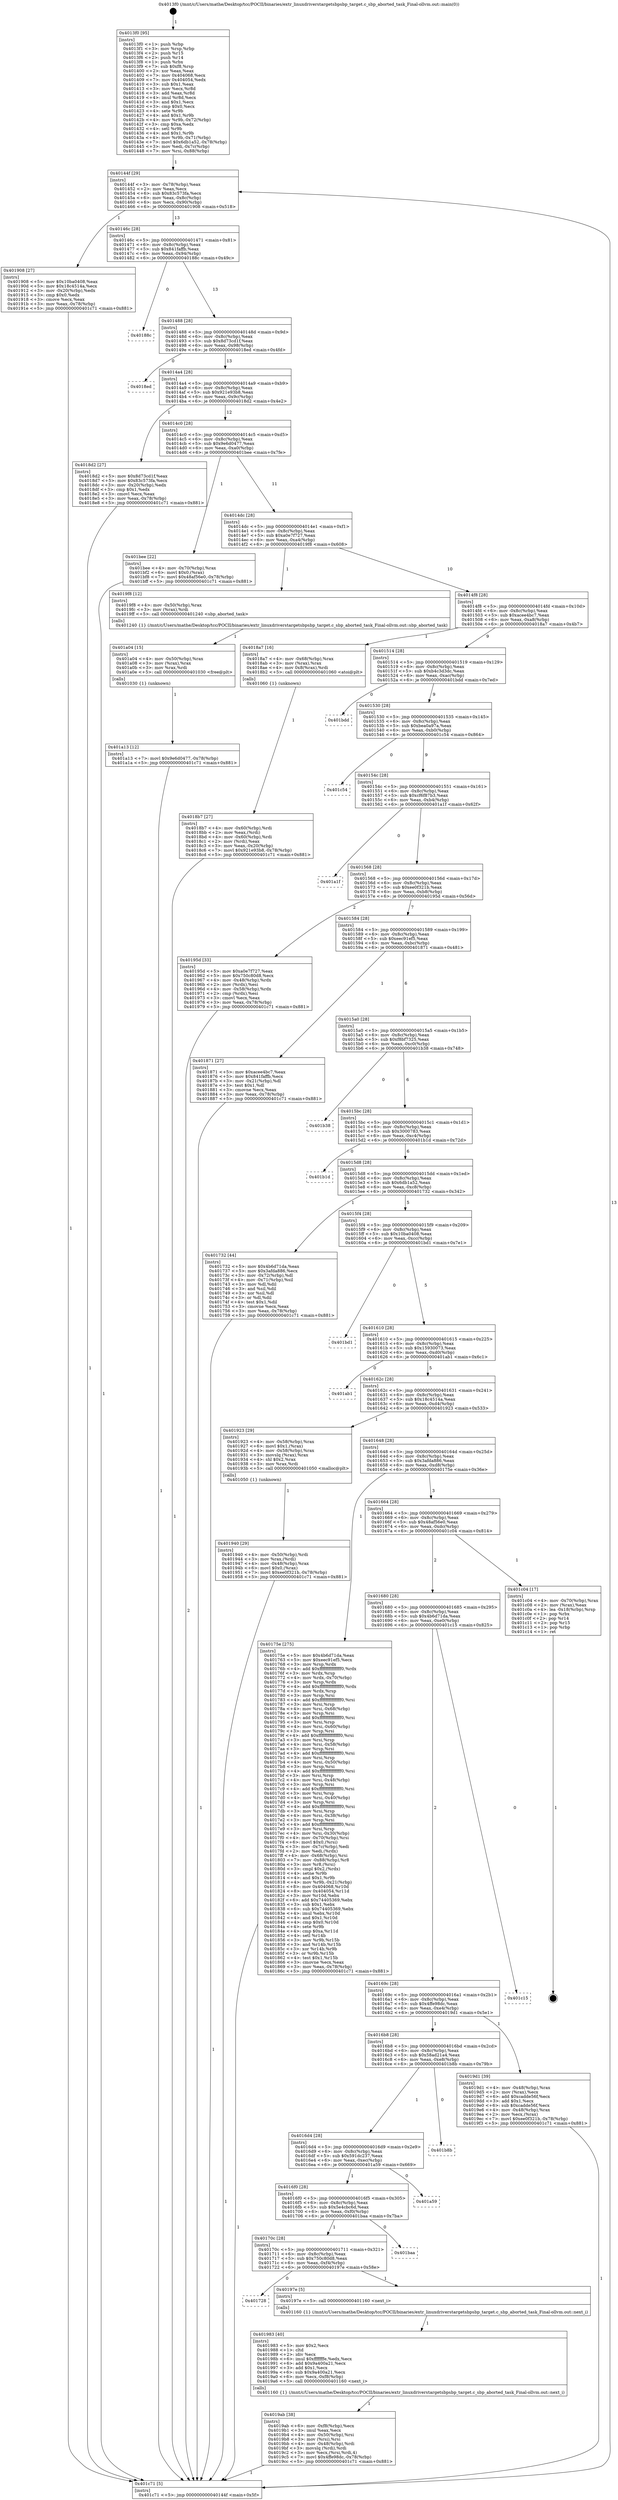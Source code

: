 digraph "0x4013f0" {
  label = "0x4013f0 (/mnt/c/Users/mathe/Desktop/tcc/POCII/binaries/extr_linuxdriverstargetsbpsbp_target.c_sbp_aborted_task_Final-ollvm.out::main(0))"
  labelloc = "t"
  node[shape=record]

  Entry [label="",width=0.3,height=0.3,shape=circle,fillcolor=black,style=filled]
  "0x40144f" [label="{
     0x40144f [29]\l
     | [instrs]\l
     &nbsp;&nbsp;0x40144f \<+3\>: mov -0x78(%rbp),%eax\l
     &nbsp;&nbsp;0x401452 \<+2\>: mov %eax,%ecx\l
     &nbsp;&nbsp;0x401454 \<+6\>: sub $0x83c573fa,%ecx\l
     &nbsp;&nbsp;0x40145a \<+6\>: mov %eax,-0x8c(%rbp)\l
     &nbsp;&nbsp;0x401460 \<+6\>: mov %ecx,-0x90(%rbp)\l
     &nbsp;&nbsp;0x401466 \<+6\>: je 0000000000401908 \<main+0x518\>\l
  }"]
  "0x401908" [label="{
     0x401908 [27]\l
     | [instrs]\l
     &nbsp;&nbsp;0x401908 \<+5\>: mov $0x10ba0408,%eax\l
     &nbsp;&nbsp;0x40190d \<+5\>: mov $0x18c4514a,%ecx\l
     &nbsp;&nbsp;0x401912 \<+3\>: mov -0x20(%rbp),%edx\l
     &nbsp;&nbsp;0x401915 \<+3\>: cmp $0x0,%edx\l
     &nbsp;&nbsp;0x401918 \<+3\>: cmove %ecx,%eax\l
     &nbsp;&nbsp;0x40191b \<+3\>: mov %eax,-0x78(%rbp)\l
     &nbsp;&nbsp;0x40191e \<+5\>: jmp 0000000000401c71 \<main+0x881\>\l
  }"]
  "0x40146c" [label="{
     0x40146c [28]\l
     | [instrs]\l
     &nbsp;&nbsp;0x40146c \<+5\>: jmp 0000000000401471 \<main+0x81\>\l
     &nbsp;&nbsp;0x401471 \<+6\>: mov -0x8c(%rbp),%eax\l
     &nbsp;&nbsp;0x401477 \<+5\>: sub $0x841faffb,%eax\l
     &nbsp;&nbsp;0x40147c \<+6\>: mov %eax,-0x94(%rbp)\l
     &nbsp;&nbsp;0x401482 \<+6\>: je 000000000040188c \<main+0x49c\>\l
  }"]
  Exit [label="",width=0.3,height=0.3,shape=circle,fillcolor=black,style=filled,peripheries=2]
  "0x40188c" [label="{
     0x40188c\l
  }", style=dashed]
  "0x401488" [label="{
     0x401488 [28]\l
     | [instrs]\l
     &nbsp;&nbsp;0x401488 \<+5\>: jmp 000000000040148d \<main+0x9d\>\l
     &nbsp;&nbsp;0x40148d \<+6\>: mov -0x8c(%rbp),%eax\l
     &nbsp;&nbsp;0x401493 \<+5\>: sub $0x8d73cd1f,%eax\l
     &nbsp;&nbsp;0x401498 \<+6\>: mov %eax,-0x98(%rbp)\l
     &nbsp;&nbsp;0x40149e \<+6\>: je 00000000004018ed \<main+0x4fd\>\l
  }"]
  "0x401a13" [label="{
     0x401a13 [12]\l
     | [instrs]\l
     &nbsp;&nbsp;0x401a13 \<+7\>: movl $0x9e6d0477,-0x78(%rbp)\l
     &nbsp;&nbsp;0x401a1a \<+5\>: jmp 0000000000401c71 \<main+0x881\>\l
  }"]
  "0x4018ed" [label="{
     0x4018ed\l
  }", style=dashed]
  "0x4014a4" [label="{
     0x4014a4 [28]\l
     | [instrs]\l
     &nbsp;&nbsp;0x4014a4 \<+5\>: jmp 00000000004014a9 \<main+0xb9\>\l
     &nbsp;&nbsp;0x4014a9 \<+6\>: mov -0x8c(%rbp),%eax\l
     &nbsp;&nbsp;0x4014af \<+5\>: sub $0x921e93b8,%eax\l
     &nbsp;&nbsp;0x4014b4 \<+6\>: mov %eax,-0x9c(%rbp)\l
     &nbsp;&nbsp;0x4014ba \<+6\>: je 00000000004018d2 \<main+0x4e2\>\l
  }"]
  "0x401a04" [label="{
     0x401a04 [15]\l
     | [instrs]\l
     &nbsp;&nbsp;0x401a04 \<+4\>: mov -0x50(%rbp),%rax\l
     &nbsp;&nbsp;0x401a08 \<+3\>: mov (%rax),%rax\l
     &nbsp;&nbsp;0x401a0b \<+3\>: mov %rax,%rdi\l
     &nbsp;&nbsp;0x401a0e \<+5\>: call 0000000000401030 \<free@plt\>\l
     | [calls]\l
     &nbsp;&nbsp;0x401030 \{1\} (unknown)\l
  }"]
  "0x4018d2" [label="{
     0x4018d2 [27]\l
     | [instrs]\l
     &nbsp;&nbsp;0x4018d2 \<+5\>: mov $0x8d73cd1f,%eax\l
     &nbsp;&nbsp;0x4018d7 \<+5\>: mov $0x83c573fa,%ecx\l
     &nbsp;&nbsp;0x4018dc \<+3\>: mov -0x20(%rbp),%edx\l
     &nbsp;&nbsp;0x4018df \<+3\>: cmp $0x1,%edx\l
     &nbsp;&nbsp;0x4018e2 \<+3\>: cmovl %ecx,%eax\l
     &nbsp;&nbsp;0x4018e5 \<+3\>: mov %eax,-0x78(%rbp)\l
     &nbsp;&nbsp;0x4018e8 \<+5\>: jmp 0000000000401c71 \<main+0x881\>\l
  }"]
  "0x4014c0" [label="{
     0x4014c0 [28]\l
     | [instrs]\l
     &nbsp;&nbsp;0x4014c0 \<+5\>: jmp 00000000004014c5 \<main+0xd5\>\l
     &nbsp;&nbsp;0x4014c5 \<+6\>: mov -0x8c(%rbp),%eax\l
     &nbsp;&nbsp;0x4014cb \<+5\>: sub $0x9e6d0477,%eax\l
     &nbsp;&nbsp;0x4014d0 \<+6\>: mov %eax,-0xa0(%rbp)\l
     &nbsp;&nbsp;0x4014d6 \<+6\>: je 0000000000401bee \<main+0x7fe\>\l
  }"]
  "0x4019ab" [label="{
     0x4019ab [38]\l
     | [instrs]\l
     &nbsp;&nbsp;0x4019ab \<+6\>: mov -0xf8(%rbp),%ecx\l
     &nbsp;&nbsp;0x4019b1 \<+3\>: imul %eax,%ecx\l
     &nbsp;&nbsp;0x4019b4 \<+4\>: mov -0x50(%rbp),%rsi\l
     &nbsp;&nbsp;0x4019b8 \<+3\>: mov (%rsi),%rsi\l
     &nbsp;&nbsp;0x4019bb \<+4\>: mov -0x48(%rbp),%rdi\l
     &nbsp;&nbsp;0x4019bf \<+3\>: movslq (%rdi),%rdi\l
     &nbsp;&nbsp;0x4019c2 \<+3\>: mov %ecx,(%rsi,%rdi,4)\l
     &nbsp;&nbsp;0x4019c5 \<+7\>: movl $0x4ffe98dc,-0x78(%rbp)\l
     &nbsp;&nbsp;0x4019cc \<+5\>: jmp 0000000000401c71 \<main+0x881\>\l
  }"]
  "0x401bee" [label="{
     0x401bee [22]\l
     | [instrs]\l
     &nbsp;&nbsp;0x401bee \<+4\>: mov -0x70(%rbp),%rax\l
     &nbsp;&nbsp;0x401bf2 \<+6\>: movl $0x0,(%rax)\l
     &nbsp;&nbsp;0x401bf8 \<+7\>: movl $0x48af56e0,-0x78(%rbp)\l
     &nbsp;&nbsp;0x401bff \<+5\>: jmp 0000000000401c71 \<main+0x881\>\l
  }"]
  "0x4014dc" [label="{
     0x4014dc [28]\l
     | [instrs]\l
     &nbsp;&nbsp;0x4014dc \<+5\>: jmp 00000000004014e1 \<main+0xf1\>\l
     &nbsp;&nbsp;0x4014e1 \<+6\>: mov -0x8c(%rbp),%eax\l
     &nbsp;&nbsp;0x4014e7 \<+5\>: sub $0xa0e7f727,%eax\l
     &nbsp;&nbsp;0x4014ec \<+6\>: mov %eax,-0xa4(%rbp)\l
     &nbsp;&nbsp;0x4014f2 \<+6\>: je 00000000004019f8 \<main+0x608\>\l
  }"]
  "0x401983" [label="{
     0x401983 [40]\l
     | [instrs]\l
     &nbsp;&nbsp;0x401983 \<+5\>: mov $0x2,%ecx\l
     &nbsp;&nbsp;0x401988 \<+1\>: cltd\l
     &nbsp;&nbsp;0x401989 \<+2\>: idiv %ecx\l
     &nbsp;&nbsp;0x40198b \<+6\>: imul $0xfffffffe,%edx,%ecx\l
     &nbsp;&nbsp;0x401991 \<+6\>: add $0x9a400a21,%ecx\l
     &nbsp;&nbsp;0x401997 \<+3\>: add $0x1,%ecx\l
     &nbsp;&nbsp;0x40199a \<+6\>: sub $0x9a400a21,%ecx\l
     &nbsp;&nbsp;0x4019a0 \<+6\>: mov %ecx,-0xf8(%rbp)\l
     &nbsp;&nbsp;0x4019a6 \<+5\>: call 0000000000401160 \<next_i\>\l
     | [calls]\l
     &nbsp;&nbsp;0x401160 \{1\} (/mnt/c/Users/mathe/Desktop/tcc/POCII/binaries/extr_linuxdriverstargetsbpsbp_target.c_sbp_aborted_task_Final-ollvm.out::next_i)\l
  }"]
  "0x4019f8" [label="{
     0x4019f8 [12]\l
     | [instrs]\l
     &nbsp;&nbsp;0x4019f8 \<+4\>: mov -0x50(%rbp),%rax\l
     &nbsp;&nbsp;0x4019fc \<+3\>: mov (%rax),%rdi\l
     &nbsp;&nbsp;0x4019ff \<+5\>: call 0000000000401240 \<sbp_aborted_task\>\l
     | [calls]\l
     &nbsp;&nbsp;0x401240 \{1\} (/mnt/c/Users/mathe/Desktop/tcc/POCII/binaries/extr_linuxdriverstargetsbpsbp_target.c_sbp_aborted_task_Final-ollvm.out::sbp_aborted_task)\l
  }"]
  "0x4014f8" [label="{
     0x4014f8 [28]\l
     | [instrs]\l
     &nbsp;&nbsp;0x4014f8 \<+5\>: jmp 00000000004014fd \<main+0x10d\>\l
     &nbsp;&nbsp;0x4014fd \<+6\>: mov -0x8c(%rbp),%eax\l
     &nbsp;&nbsp;0x401503 \<+5\>: sub $0xacee4bc7,%eax\l
     &nbsp;&nbsp;0x401508 \<+6\>: mov %eax,-0xa8(%rbp)\l
     &nbsp;&nbsp;0x40150e \<+6\>: je 00000000004018a7 \<main+0x4b7\>\l
  }"]
  "0x401728" [label="{
     0x401728\l
  }", style=dashed]
  "0x4018a7" [label="{
     0x4018a7 [16]\l
     | [instrs]\l
     &nbsp;&nbsp;0x4018a7 \<+4\>: mov -0x68(%rbp),%rax\l
     &nbsp;&nbsp;0x4018ab \<+3\>: mov (%rax),%rax\l
     &nbsp;&nbsp;0x4018ae \<+4\>: mov 0x8(%rax),%rdi\l
     &nbsp;&nbsp;0x4018b2 \<+5\>: call 0000000000401060 \<atoi@plt\>\l
     | [calls]\l
     &nbsp;&nbsp;0x401060 \{1\} (unknown)\l
  }"]
  "0x401514" [label="{
     0x401514 [28]\l
     | [instrs]\l
     &nbsp;&nbsp;0x401514 \<+5\>: jmp 0000000000401519 \<main+0x129\>\l
     &nbsp;&nbsp;0x401519 \<+6\>: mov -0x8c(%rbp),%eax\l
     &nbsp;&nbsp;0x40151f \<+5\>: sub $0xb4c3d3dc,%eax\l
     &nbsp;&nbsp;0x401524 \<+6\>: mov %eax,-0xac(%rbp)\l
     &nbsp;&nbsp;0x40152a \<+6\>: je 0000000000401bdd \<main+0x7ed\>\l
  }"]
  "0x40197e" [label="{
     0x40197e [5]\l
     | [instrs]\l
     &nbsp;&nbsp;0x40197e \<+5\>: call 0000000000401160 \<next_i\>\l
     | [calls]\l
     &nbsp;&nbsp;0x401160 \{1\} (/mnt/c/Users/mathe/Desktop/tcc/POCII/binaries/extr_linuxdriverstargetsbpsbp_target.c_sbp_aborted_task_Final-ollvm.out::next_i)\l
  }"]
  "0x401bdd" [label="{
     0x401bdd\l
  }", style=dashed]
  "0x401530" [label="{
     0x401530 [28]\l
     | [instrs]\l
     &nbsp;&nbsp;0x401530 \<+5\>: jmp 0000000000401535 \<main+0x145\>\l
     &nbsp;&nbsp;0x401535 \<+6\>: mov -0x8c(%rbp),%eax\l
     &nbsp;&nbsp;0x40153b \<+5\>: sub $0xbea0a97a,%eax\l
     &nbsp;&nbsp;0x401540 \<+6\>: mov %eax,-0xb0(%rbp)\l
     &nbsp;&nbsp;0x401546 \<+6\>: je 0000000000401c54 \<main+0x864\>\l
  }"]
  "0x40170c" [label="{
     0x40170c [28]\l
     | [instrs]\l
     &nbsp;&nbsp;0x40170c \<+5\>: jmp 0000000000401711 \<main+0x321\>\l
     &nbsp;&nbsp;0x401711 \<+6\>: mov -0x8c(%rbp),%eax\l
     &nbsp;&nbsp;0x401717 \<+5\>: sub $0x750c80d8,%eax\l
     &nbsp;&nbsp;0x40171c \<+6\>: mov %eax,-0xf4(%rbp)\l
     &nbsp;&nbsp;0x401722 \<+6\>: je 000000000040197e \<main+0x58e\>\l
  }"]
  "0x401c54" [label="{
     0x401c54\l
  }", style=dashed]
  "0x40154c" [label="{
     0x40154c [28]\l
     | [instrs]\l
     &nbsp;&nbsp;0x40154c \<+5\>: jmp 0000000000401551 \<main+0x161\>\l
     &nbsp;&nbsp;0x401551 \<+6\>: mov -0x8c(%rbp),%eax\l
     &nbsp;&nbsp;0x401557 \<+5\>: sub $0xcf6f87b3,%eax\l
     &nbsp;&nbsp;0x40155c \<+6\>: mov %eax,-0xb4(%rbp)\l
     &nbsp;&nbsp;0x401562 \<+6\>: je 0000000000401a1f \<main+0x62f\>\l
  }"]
  "0x401baa" [label="{
     0x401baa\l
  }", style=dashed]
  "0x401a1f" [label="{
     0x401a1f\l
  }", style=dashed]
  "0x401568" [label="{
     0x401568 [28]\l
     | [instrs]\l
     &nbsp;&nbsp;0x401568 \<+5\>: jmp 000000000040156d \<main+0x17d\>\l
     &nbsp;&nbsp;0x40156d \<+6\>: mov -0x8c(%rbp),%eax\l
     &nbsp;&nbsp;0x401573 \<+5\>: sub $0xee0f321b,%eax\l
     &nbsp;&nbsp;0x401578 \<+6\>: mov %eax,-0xb8(%rbp)\l
     &nbsp;&nbsp;0x40157e \<+6\>: je 000000000040195d \<main+0x56d\>\l
  }"]
  "0x4016f0" [label="{
     0x4016f0 [28]\l
     | [instrs]\l
     &nbsp;&nbsp;0x4016f0 \<+5\>: jmp 00000000004016f5 \<main+0x305\>\l
     &nbsp;&nbsp;0x4016f5 \<+6\>: mov -0x8c(%rbp),%eax\l
     &nbsp;&nbsp;0x4016fb \<+5\>: sub $0x5e4cbc6d,%eax\l
     &nbsp;&nbsp;0x401700 \<+6\>: mov %eax,-0xf0(%rbp)\l
     &nbsp;&nbsp;0x401706 \<+6\>: je 0000000000401baa \<main+0x7ba\>\l
  }"]
  "0x40195d" [label="{
     0x40195d [33]\l
     | [instrs]\l
     &nbsp;&nbsp;0x40195d \<+5\>: mov $0xa0e7f727,%eax\l
     &nbsp;&nbsp;0x401962 \<+5\>: mov $0x750c80d8,%ecx\l
     &nbsp;&nbsp;0x401967 \<+4\>: mov -0x48(%rbp),%rdx\l
     &nbsp;&nbsp;0x40196b \<+2\>: mov (%rdx),%esi\l
     &nbsp;&nbsp;0x40196d \<+4\>: mov -0x58(%rbp),%rdx\l
     &nbsp;&nbsp;0x401971 \<+2\>: cmp (%rdx),%esi\l
     &nbsp;&nbsp;0x401973 \<+3\>: cmovl %ecx,%eax\l
     &nbsp;&nbsp;0x401976 \<+3\>: mov %eax,-0x78(%rbp)\l
     &nbsp;&nbsp;0x401979 \<+5\>: jmp 0000000000401c71 \<main+0x881\>\l
  }"]
  "0x401584" [label="{
     0x401584 [28]\l
     | [instrs]\l
     &nbsp;&nbsp;0x401584 \<+5\>: jmp 0000000000401589 \<main+0x199\>\l
     &nbsp;&nbsp;0x401589 \<+6\>: mov -0x8c(%rbp),%eax\l
     &nbsp;&nbsp;0x40158f \<+5\>: sub $0xeec91ef5,%eax\l
     &nbsp;&nbsp;0x401594 \<+6\>: mov %eax,-0xbc(%rbp)\l
     &nbsp;&nbsp;0x40159a \<+6\>: je 0000000000401871 \<main+0x481\>\l
  }"]
  "0x401a59" [label="{
     0x401a59\l
  }", style=dashed]
  "0x401871" [label="{
     0x401871 [27]\l
     | [instrs]\l
     &nbsp;&nbsp;0x401871 \<+5\>: mov $0xacee4bc7,%eax\l
     &nbsp;&nbsp;0x401876 \<+5\>: mov $0x841faffb,%ecx\l
     &nbsp;&nbsp;0x40187b \<+3\>: mov -0x21(%rbp),%dl\l
     &nbsp;&nbsp;0x40187e \<+3\>: test $0x1,%dl\l
     &nbsp;&nbsp;0x401881 \<+3\>: cmovne %ecx,%eax\l
     &nbsp;&nbsp;0x401884 \<+3\>: mov %eax,-0x78(%rbp)\l
     &nbsp;&nbsp;0x401887 \<+5\>: jmp 0000000000401c71 \<main+0x881\>\l
  }"]
  "0x4015a0" [label="{
     0x4015a0 [28]\l
     | [instrs]\l
     &nbsp;&nbsp;0x4015a0 \<+5\>: jmp 00000000004015a5 \<main+0x1b5\>\l
     &nbsp;&nbsp;0x4015a5 \<+6\>: mov -0x8c(%rbp),%eax\l
     &nbsp;&nbsp;0x4015ab \<+5\>: sub $0xf8bf7325,%eax\l
     &nbsp;&nbsp;0x4015b0 \<+6\>: mov %eax,-0xc0(%rbp)\l
     &nbsp;&nbsp;0x4015b6 \<+6\>: je 0000000000401b38 \<main+0x748\>\l
  }"]
  "0x4016d4" [label="{
     0x4016d4 [28]\l
     | [instrs]\l
     &nbsp;&nbsp;0x4016d4 \<+5\>: jmp 00000000004016d9 \<main+0x2e9\>\l
     &nbsp;&nbsp;0x4016d9 \<+6\>: mov -0x8c(%rbp),%eax\l
     &nbsp;&nbsp;0x4016df \<+5\>: sub $0x591dc237,%eax\l
     &nbsp;&nbsp;0x4016e4 \<+6\>: mov %eax,-0xec(%rbp)\l
     &nbsp;&nbsp;0x4016ea \<+6\>: je 0000000000401a59 \<main+0x669\>\l
  }"]
  "0x401b38" [label="{
     0x401b38\l
  }", style=dashed]
  "0x4015bc" [label="{
     0x4015bc [28]\l
     | [instrs]\l
     &nbsp;&nbsp;0x4015bc \<+5\>: jmp 00000000004015c1 \<main+0x1d1\>\l
     &nbsp;&nbsp;0x4015c1 \<+6\>: mov -0x8c(%rbp),%eax\l
     &nbsp;&nbsp;0x4015c7 \<+5\>: sub $0x3000783,%eax\l
     &nbsp;&nbsp;0x4015cc \<+6\>: mov %eax,-0xc4(%rbp)\l
     &nbsp;&nbsp;0x4015d2 \<+6\>: je 0000000000401b1d \<main+0x72d\>\l
  }"]
  "0x401b8b" [label="{
     0x401b8b\l
  }", style=dashed]
  "0x401b1d" [label="{
     0x401b1d\l
  }", style=dashed]
  "0x4015d8" [label="{
     0x4015d8 [28]\l
     | [instrs]\l
     &nbsp;&nbsp;0x4015d8 \<+5\>: jmp 00000000004015dd \<main+0x1ed\>\l
     &nbsp;&nbsp;0x4015dd \<+6\>: mov -0x8c(%rbp),%eax\l
     &nbsp;&nbsp;0x4015e3 \<+5\>: sub $0x6db1a52,%eax\l
     &nbsp;&nbsp;0x4015e8 \<+6\>: mov %eax,-0xc8(%rbp)\l
     &nbsp;&nbsp;0x4015ee \<+6\>: je 0000000000401732 \<main+0x342\>\l
  }"]
  "0x4016b8" [label="{
     0x4016b8 [28]\l
     | [instrs]\l
     &nbsp;&nbsp;0x4016b8 \<+5\>: jmp 00000000004016bd \<main+0x2cd\>\l
     &nbsp;&nbsp;0x4016bd \<+6\>: mov -0x8c(%rbp),%eax\l
     &nbsp;&nbsp;0x4016c3 \<+5\>: sub $0x58ad21a4,%eax\l
     &nbsp;&nbsp;0x4016c8 \<+6\>: mov %eax,-0xe8(%rbp)\l
     &nbsp;&nbsp;0x4016ce \<+6\>: je 0000000000401b8b \<main+0x79b\>\l
  }"]
  "0x401732" [label="{
     0x401732 [44]\l
     | [instrs]\l
     &nbsp;&nbsp;0x401732 \<+5\>: mov $0x4b6d71da,%eax\l
     &nbsp;&nbsp;0x401737 \<+5\>: mov $0x3afda886,%ecx\l
     &nbsp;&nbsp;0x40173c \<+3\>: mov -0x72(%rbp),%dl\l
     &nbsp;&nbsp;0x40173f \<+4\>: mov -0x71(%rbp),%sil\l
     &nbsp;&nbsp;0x401743 \<+3\>: mov %dl,%dil\l
     &nbsp;&nbsp;0x401746 \<+3\>: and %sil,%dil\l
     &nbsp;&nbsp;0x401749 \<+3\>: xor %sil,%dl\l
     &nbsp;&nbsp;0x40174c \<+3\>: or %dl,%dil\l
     &nbsp;&nbsp;0x40174f \<+4\>: test $0x1,%dil\l
     &nbsp;&nbsp;0x401753 \<+3\>: cmovne %ecx,%eax\l
     &nbsp;&nbsp;0x401756 \<+3\>: mov %eax,-0x78(%rbp)\l
     &nbsp;&nbsp;0x401759 \<+5\>: jmp 0000000000401c71 \<main+0x881\>\l
  }"]
  "0x4015f4" [label="{
     0x4015f4 [28]\l
     | [instrs]\l
     &nbsp;&nbsp;0x4015f4 \<+5\>: jmp 00000000004015f9 \<main+0x209\>\l
     &nbsp;&nbsp;0x4015f9 \<+6\>: mov -0x8c(%rbp),%eax\l
     &nbsp;&nbsp;0x4015ff \<+5\>: sub $0x10ba0408,%eax\l
     &nbsp;&nbsp;0x401604 \<+6\>: mov %eax,-0xcc(%rbp)\l
     &nbsp;&nbsp;0x40160a \<+6\>: je 0000000000401bd1 \<main+0x7e1\>\l
  }"]
  "0x401c71" [label="{
     0x401c71 [5]\l
     | [instrs]\l
     &nbsp;&nbsp;0x401c71 \<+5\>: jmp 000000000040144f \<main+0x5f\>\l
  }"]
  "0x4013f0" [label="{
     0x4013f0 [95]\l
     | [instrs]\l
     &nbsp;&nbsp;0x4013f0 \<+1\>: push %rbp\l
     &nbsp;&nbsp;0x4013f1 \<+3\>: mov %rsp,%rbp\l
     &nbsp;&nbsp;0x4013f4 \<+2\>: push %r15\l
     &nbsp;&nbsp;0x4013f6 \<+2\>: push %r14\l
     &nbsp;&nbsp;0x4013f8 \<+1\>: push %rbx\l
     &nbsp;&nbsp;0x4013f9 \<+7\>: sub $0xf8,%rsp\l
     &nbsp;&nbsp;0x401400 \<+2\>: xor %eax,%eax\l
     &nbsp;&nbsp;0x401402 \<+7\>: mov 0x404068,%ecx\l
     &nbsp;&nbsp;0x401409 \<+7\>: mov 0x404054,%edx\l
     &nbsp;&nbsp;0x401410 \<+3\>: sub $0x1,%eax\l
     &nbsp;&nbsp;0x401413 \<+3\>: mov %ecx,%r8d\l
     &nbsp;&nbsp;0x401416 \<+3\>: add %eax,%r8d\l
     &nbsp;&nbsp;0x401419 \<+4\>: imul %r8d,%ecx\l
     &nbsp;&nbsp;0x40141d \<+3\>: and $0x1,%ecx\l
     &nbsp;&nbsp;0x401420 \<+3\>: cmp $0x0,%ecx\l
     &nbsp;&nbsp;0x401423 \<+4\>: sete %r9b\l
     &nbsp;&nbsp;0x401427 \<+4\>: and $0x1,%r9b\l
     &nbsp;&nbsp;0x40142b \<+4\>: mov %r9b,-0x72(%rbp)\l
     &nbsp;&nbsp;0x40142f \<+3\>: cmp $0xa,%edx\l
     &nbsp;&nbsp;0x401432 \<+4\>: setl %r9b\l
     &nbsp;&nbsp;0x401436 \<+4\>: and $0x1,%r9b\l
     &nbsp;&nbsp;0x40143a \<+4\>: mov %r9b,-0x71(%rbp)\l
     &nbsp;&nbsp;0x40143e \<+7\>: movl $0x6db1a52,-0x78(%rbp)\l
     &nbsp;&nbsp;0x401445 \<+3\>: mov %edi,-0x7c(%rbp)\l
     &nbsp;&nbsp;0x401448 \<+7\>: mov %rsi,-0x88(%rbp)\l
  }"]
  "0x4019d1" [label="{
     0x4019d1 [39]\l
     | [instrs]\l
     &nbsp;&nbsp;0x4019d1 \<+4\>: mov -0x48(%rbp),%rax\l
     &nbsp;&nbsp;0x4019d5 \<+2\>: mov (%rax),%ecx\l
     &nbsp;&nbsp;0x4019d7 \<+6\>: add $0xcadde56f,%ecx\l
     &nbsp;&nbsp;0x4019dd \<+3\>: add $0x1,%ecx\l
     &nbsp;&nbsp;0x4019e0 \<+6\>: sub $0xcadde56f,%ecx\l
     &nbsp;&nbsp;0x4019e6 \<+4\>: mov -0x48(%rbp),%rax\l
     &nbsp;&nbsp;0x4019ea \<+2\>: mov %ecx,(%rax)\l
     &nbsp;&nbsp;0x4019ec \<+7\>: movl $0xee0f321b,-0x78(%rbp)\l
     &nbsp;&nbsp;0x4019f3 \<+5\>: jmp 0000000000401c71 \<main+0x881\>\l
  }"]
  "0x401bd1" [label="{
     0x401bd1\l
  }", style=dashed]
  "0x401610" [label="{
     0x401610 [28]\l
     | [instrs]\l
     &nbsp;&nbsp;0x401610 \<+5\>: jmp 0000000000401615 \<main+0x225\>\l
     &nbsp;&nbsp;0x401615 \<+6\>: mov -0x8c(%rbp),%eax\l
     &nbsp;&nbsp;0x40161b \<+5\>: sub $0x15930073,%eax\l
     &nbsp;&nbsp;0x401620 \<+6\>: mov %eax,-0xd0(%rbp)\l
     &nbsp;&nbsp;0x401626 \<+6\>: je 0000000000401ab1 \<main+0x6c1\>\l
  }"]
  "0x40169c" [label="{
     0x40169c [28]\l
     | [instrs]\l
     &nbsp;&nbsp;0x40169c \<+5\>: jmp 00000000004016a1 \<main+0x2b1\>\l
     &nbsp;&nbsp;0x4016a1 \<+6\>: mov -0x8c(%rbp),%eax\l
     &nbsp;&nbsp;0x4016a7 \<+5\>: sub $0x4ffe98dc,%eax\l
     &nbsp;&nbsp;0x4016ac \<+6\>: mov %eax,-0xe4(%rbp)\l
     &nbsp;&nbsp;0x4016b2 \<+6\>: je 00000000004019d1 \<main+0x5e1\>\l
  }"]
  "0x401ab1" [label="{
     0x401ab1\l
  }", style=dashed]
  "0x40162c" [label="{
     0x40162c [28]\l
     | [instrs]\l
     &nbsp;&nbsp;0x40162c \<+5\>: jmp 0000000000401631 \<main+0x241\>\l
     &nbsp;&nbsp;0x401631 \<+6\>: mov -0x8c(%rbp),%eax\l
     &nbsp;&nbsp;0x401637 \<+5\>: sub $0x18c4514a,%eax\l
     &nbsp;&nbsp;0x40163c \<+6\>: mov %eax,-0xd4(%rbp)\l
     &nbsp;&nbsp;0x401642 \<+6\>: je 0000000000401923 \<main+0x533\>\l
  }"]
  "0x401c15" [label="{
     0x401c15\l
  }", style=dashed]
  "0x401923" [label="{
     0x401923 [29]\l
     | [instrs]\l
     &nbsp;&nbsp;0x401923 \<+4\>: mov -0x58(%rbp),%rax\l
     &nbsp;&nbsp;0x401927 \<+6\>: movl $0x1,(%rax)\l
     &nbsp;&nbsp;0x40192d \<+4\>: mov -0x58(%rbp),%rax\l
     &nbsp;&nbsp;0x401931 \<+3\>: movslq (%rax),%rax\l
     &nbsp;&nbsp;0x401934 \<+4\>: shl $0x2,%rax\l
     &nbsp;&nbsp;0x401938 \<+3\>: mov %rax,%rdi\l
     &nbsp;&nbsp;0x40193b \<+5\>: call 0000000000401050 \<malloc@plt\>\l
     | [calls]\l
     &nbsp;&nbsp;0x401050 \{1\} (unknown)\l
  }"]
  "0x401648" [label="{
     0x401648 [28]\l
     | [instrs]\l
     &nbsp;&nbsp;0x401648 \<+5\>: jmp 000000000040164d \<main+0x25d\>\l
     &nbsp;&nbsp;0x40164d \<+6\>: mov -0x8c(%rbp),%eax\l
     &nbsp;&nbsp;0x401653 \<+5\>: sub $0x3afda886,%eax\l
     &nbsp;&nbsp;0x401658 \<+6\>: mov %eax,-0xd8(%rbp)\l
     &nbsp;&nbsp;0x40165e \<+6\>: je 000000000040175e \<main+0x36e\>\l
  }"]
  "0x401680" [label="{
     0x401680 [28]\l
     | [instrs]\l
     &nbsp;&nbsp;0x401680 \<+5\>: jmp 0000000000401685 \<main+0x295\>\l
     &nbsp;&nbsp;0x401685 \<+6\>: mov -0x8c(%rbp),%eax\l
     &nbsp;&nbsp;0x40168b \<+5\>: sub $0x4b6d71da,%eax\l
     &nbsp;&nbsp;0x401690 \<+6\>: mov %eax,-0xe0(%rbp)\l
     &nbsp;&nbsp;0x401696 \<+6\>: je 0000000000401c15 \<main+0x825\>\l
  }"]
  "0x40175e" [label="{
     0x40175e [275]\l
     | [instrs]\l
     &nbsp;&nbsp;0x40175e \<+5\>: mov $0x4b6d71da,%eax\l
     &nbsp;&nbsp;0x401763 \<+5\>: mov $0xeec91ef5,%ecx\l
     &nbsp;&nbsp;0x401768 \<+3\>: mov %rsp,%rdx\l
     &nbsp;&nbsp;0x40176b \<+4\>: add $0xfffffffffffffff0,%rdx\l
     &nbsp;&nbsp;0x40176f \<+3\>: mov %rdx,%rsp\l
     &nbsp;&nbsp;0x401772 \<+4\>: mov %rdx,-0x70(%rbp)\l
     &nbsp;&nbsp;0x401776 \<+3\>: mov %rsp,%rdx\l
     &nbsp;&nbsp;0x401779 \<+4\>: add $0xfffffffffffffff0,%rdx\l
     &nbsp;&nbsp;0x40177d \<+3\>: mov %rdx,%rsp\l
     &nbsp;&nbsp;0x401780 \<+3\>: mov %rsp,%rsi\l
     &nbsp;&nbsp;0x401783 \<+4\>: add $0xfffffffffffffff0,%rsi\l
     &nbsp;&nbsp;0x401787 \<+3\>: mov %rsi,%rsp\l
     &nbsp;&nbsp;0x40178a \<+4\>: mov %rsi,-0x68(%rbp)\l
     &nbsp;&nbsp;0x40178e \<+3\>: mov %rsp,%rsi\l
     &nbsp;&nbsp;0x401791 \<+4\>: add $0xfffffffffffffff0,%rsi\l
     &nbsp;&nbsp;0x401795 \<+3\>: mov %rsi,%rsp\l
     &nbsp;&nbsp;0x401798 \<+4\>: mov %rsi,-0x60(%rbp)\l
     &nbsp;&nbsp;0x40179c \<+3\>: mov %rsp,%rsi\l
     &nbsp;&nbsp;0x40179f \<+4\>: add $0xfffffffffffffff0,%rsi\l
     &nbsp;&nbsp;0x4017a3 \<+3\>: mov %rsi,%rsp\l
     &nbsp;&nbsp;0x4017a6 \<+4\>: mov %rsi,-0x58(%rbp)\l
     &nbsp;&nbsp;0x4017aa \<+3\>: mov %rsp,%rsi\l
     &nbsp;&nbsp;0x4017ad \<+4\>: add $0xfffffffffffffff0,%rsi\l
     &nbsp;&nbsp;0x4017b1 \<+3\>: mov %rsi,%rsp\l
     &nbsp;&nbsp;0x4017b4 \<+4\>: mov %rsi,-0x50(%rbp)\l
     &nbsp;&nbsp;0x4017b8 \<+3\>: mov %rsp,%rsi\l
     &nbsp;&nbsp;0x4017bb \<+4\>: add $0xfffffffffffffff0,%rsi\l
     &nbsp;&nbsp;0x4017bf \<+3\>: mov %rsi,%rsp\l
     &nbsp;&nbsp;0x4017c2 \<+4\>: mov %rsi,-0x48(%rbp)\l
     &nbsp;&nbsp;0x4017c6 \<+3\>: mov %rsp,%rsi\l
     &nbsp;&nbsp;0x4017c9 \<+4\>: add $0xfffffffffffffff0,%rsi\l
     &nbsp;&nbsp;0x4017cd \<+3\>: mov %rsi,%rsp\l
     &nbsp;&nbsp;0x4017d0 \<+4\>: mov %rsi,-0x40(%rbp)\l
     &nbsp;&nbsp;0x4017d4 \<+3\>: mov %rsp,%rsi\l
     &nbsp;&nbsp;0x4017d7 \<+4\>: add $0xfffffffffffffff0,%rsi\l
     &nbsp;&nbsp;0x4017db \<+3\>: mov %rsi,%rsp\l
     &nbsp;&nbsp;0x4017de \<+4\>: mov %rsi,-0x38(%rbp)\l
     &nbsp;&nbsp;0x4017e2 \<+3\>: mov %rsp,%rsi\l
     &nbsp;&nbsp;0x4017e5 \<+4\>: add $0xfffffffffffffff0,%rsi\l
     &nbsp;&nbsp;0x4017e9 \<+3\>: mov %rsi,%rsp\l
     &nbsp;&nbsp;0x4017ec \<+4\>: mov %rsi,-0x30(%rbp)\l
     &nbsp;&nbsp;0x4017f0 \<+4\>: mov -0x70(%rbp),%rsi\l
     &nbsp;&nbsp;0x4017f4 \<+6\>: movl $0x0,(%rsi)\l
     &nbsp;&nbsp;0x4017fa \<+3\>: mov -0x7c(%rbp),%edi\l
     &nbsp;&nbsp;0x4017fd \<+2\>: mov %edi,(%rdx)\l
     &nbsp;&nbsp;0x4017ff \<+4\>: mov -0x68(%rbp),%rsi\l
     &nbsp;&nbsp;0x401803 \<+7\>: mov -0x88(%rbp),%r8\l
     &nbsp;&nbsp;0x40180a \<+3\>: mov %r8,(%rsi)\l
     &nbsp;&nbsp;0x40180d \<+3\>: cmpl $0x2,(%rdx)\l
     &nbsp;&nbsp;0x401810 \<+4\>: setne %r9b\l
     &nbsp;&nbsp;0x401814 \<+4\>: and $0x1,%r9b\l
     &nbsp;&nbsp;0x401818 \<+4\>: mov %r9b,-0x21(%rbp)\l
     &nbsp;&nbsp;0x40181c \<+8\>: mov 0x404068,%r10d\l
     &nbsp;&nbsp;0x401824 \<+8\>: mov 0x404054,%r11d\l
     &nbsp;&nbsp;0x40182c \<+3\>: mov %r10d,%ebx\l
     &nbsp;&nbsp;0x40182f \<+6\>: add $0x74405369,%ebx\l
     &nbsp;&nbsp;0x401835 \<+3\>: sub $0x1,%ebx\l
     &nbsp;&nbsp;0x401838 \<+6\>: sub $0x74405369,%ebx\l
     &nbsp;&nbsp;0x40183e \<+4\>: imul %ebx,%r10d\l
     &nbsp;&nbsp;0x401842 \<+4\>: and $0x1,%r10d\l
     &nbsp;&nbsp;0x401846 \<+4\>: cmp $0x0,%r10d\l
     &nbsp;&nbsp;0x40184a \<+4\>: sete %r9b\l
     &nbsp;&nbsp;0x40184e \<+4\>: cmp $0xa,%r11d\l
     &nbsp;&nbsp;0x401852 \<+4\>: setl %r14b\l
     &nbsp;&nbsp;0x401856 \<+3\>: mov %r9b,%r15b\l
     &nbsp;&nbsp;0x401859 \<+3\>: and %r14b,%r15b\l
     &nbsp;&nbsp;0x40185c \<+3\>: xor %r14b,%r9b\l
     &nbsp;&nbsp;0x40185f \<+3\>: or %r9b,%r15b\l
     &nbsp;&nbsp;0x401862 \<+4\>: test $0x1,%r15b\l
     &nbsp;&nbsp;0x401866 \<+3\>: cmovne %ecx,%eax\l
     &nbsp;&nbsp;0x401869 \<+3\>: mov %eax,-0x78(%rbp)\l
     &nbsp;&nbsp;0x40186c \<+5\>: jmp 0000000000401c71 \<main+0x881\>\l
  }"]
  "0x401664" [label="{
     0x401664 [28]\l
     | [instrs]\l
     &nbsp;&nbsp;0x401664 \<+5\>: jmp 0000000000401669 \<main+0x279\>\l
     &nbsp;&nbsp;0x401669 \<+6\>: mov -0x8c(%rbp),%eax\l
     &nbsp;&nbsp;0x40166f \<+5\>: sub $0x48af56e0,%eax\l
     &nbsp;&nbsp;0x401674 \<+6\>: mov %eax,-0xdc(%rbp)\l
     &nbsp;&nbsp;0x40167a \<+6\>: je 0000000000401c04 \<main+0x814\>\l
  }"]
  "0x401c04" [label="{
     0x401c04 [17]\l
     | [instrs]\l
     &nbsp;&nbsp;0x401c04 \<+4\>: mov -0x70(%rbp),%rax\l
     &nbsp;&nbsp;0x401c08 \<+2\>: mov (%rax),%eax\l
     &nbsp;&nbsp;0x401c0a \<+4\>: lea -0x18(%rbp),%rsp\l
     &nbsp;&nbsp;0x401c0e \<+1\>: pop %rbx\l
     &nbsp;&nbsp;0x401c0f \<+2\>: pop %r14\l
     &nbsp;&nbsp;0x401c11 \<+2\>: pop %r15\l
     &nbsp;&nbsp;0x401c13 \<+1\>: pop %rbp\l
     &nbsp;&nbsp;0x401c14 \<+1\>: ret\l
  }"]
  "0x4018b7" [label="{
     0x4018b7 [27]\l
     | [instrs]\l
     &nbsp;&nbsp;0x4018b7 \<+4\>: mov -0x60(%rbp),%rdi\l
     &nbsp;&nbsp;0x4018bb \<+2\>: mov %eax,(%rdi)\l
     &nbsp;&nbsp;0x4018bd \<+4\>: mov -0x60(%rbp),%rdi\l
     &nbsp;&nbsp;0x4018c1 \<+2\>: mov (%rdi),%eax\l
     &nbsp;&nbsp;0x4018c3 \<+3\>: mov %eax,-0x20(%rbp)\l
     &nbsp;&nbsp;0x4018c6 \<+7\>: movl $0x921e93b8,-0x78(%rbp)\l
     &nbsp;&nbsp;0x4018cd \<+5\>: jmp 0000000000401c71 \<main+0x881\>\l
  }"]
  "0x401940" [label="{
     0x401940 [29]\l
     | [instrs]\l
     &nbsp;&nbsp;0x401940 \<+4\>: mov -0x50(%rbp),%rdi\l
     &nbsp;&nbsp;0x401944 \<+3\>: mov %rax,(%rdi)\l
     &nbsp;&nbsp;0x401947 \<+4\>: mov -0x48(%rbp),%rax\l
     &nbsp;&nbsp;0x40194b \<+6\>: movl $0x0,(%rax)\l
     &nbsp;&nbsp;0x401951 \<+7\>: movl $0xee0f321b,-0x78(%rbp)\l
     &nbsp;&nbsp;0x401958 \<+5\>: jmp 0000000000401c71 \<main+0x881\>\l
  }"]
  Entry -> "0x4013f0" [label=" 1"]
  "0x40144f" -> "0x401908" [label=" 1"]
  "0x40144f" -> "0x40146c" [label=" 13"]
  "0x401c04" -> Exit [label=" 1"]
  "0x40146c" -> "0x40188c" [label=" 0"]
  "0x40146c" -> "0x401488" [label=" 13"]
  "0x401bee" -> "0x401c71" [label=" 1"]
  "0x401488" -> "0x4018ed" [label=" 0"]
  "0x401488" -> "0x4014a4" [label=" 13"]
  "0x401a13" -> "0x401c71" [label=" 1"]
  "0x4014a4" -> "0x4018d2" [label=" 1"]
  "0x4014a4" -> "0x4014c0" [label=" 12"]
  "0x401a04" -> "0x401a13" [label=" 1"]
  "0x4014c0" -> "0x401bee" [label=" 1"]
  "0x4014c0" -> "0x4014dc" [label=" 11"]
  "0x4019f8" -> "0x401a04" [label=" 1"]
  "0x4014dc" -> "0x4019f8" [label=" 1"]
  "0x4014dc" -> "0x4014f8" [label=" 10"]
  "0x4019d1" -> "0x401c71" [label=" 1"]
  "0x4014f8" -> "0x4018a7" [label=" 1"]
  "0x4014f8" -> "0x401514" [label=" 9"]
  "0x4019ab" -> "0x401c71" [label=" 1"]
  "0x401514" -> "0x401bdd" [label=" 0"]
  "0x401514" -> "0x401530" [label=" 9"]
  "0x401983" -> "0x4019ab" [label=" 1"]
  "0x401530" -> "0x401c54" [label=" 0"]
  "0x401530" -> "0x40154c" [label=" 9"]
  "0x40170c" -> "0x401728" [label=" 0"]
  "0x40154c" -> "0x401a1f" [label=" 0"]
  "0x40154c" -> "0x401568" [label=" 9"]
  "0x40170c" -> "0x40197e" [label=" 1"]
  "0x401568" -> "0x40195d" [label=" 2"]
  "0x401568" -> "0x401584" [label=" 7"]
  "0x4016f0" -> "0x40170c" [label=" 1"]
  "0x401584" -> "0x401871" [label=" 1"]
  "0x401584" -> "0x4015a0" [label=" 6"]
  "0x4016f0" -> "0x401baa" [label=" 0"]
  "0x4015a0" -> "0x401b38" [label=" 0"]
  "0x4015a0" -> "0x4015bc" [label=" 6"]
  "0x4016d4" -> "0x4016f0" [label=" 1"]
  "0x4015bc" -> "0x401b1d" [label=" 0"]
  "0x4015bc" -> "0x4015d8" [label=" 6"]
  "0x4016d4" -> "0x401a59" [label=" 0"]
  "0x4015d8" -> "0x401732" [label=" 1"]
  "0x4015d8" -> "0x4015f4" [label=" 5"]
  "0x401732" -> "0x401c71" [label=" 1"]
  "0x4013f0" -> "0x40144f" [label=" 1"]
  "0x401c71" -> "0x40144f" [label=" 13"]
  "0x4016b8" -> "0x4016d4" [label=" 1"]
  "0x4015f4" -> "0x401bd1" [label=" 0"]
  "0x4015f4" -> "0x401610" [label=" 5"]
  "0x4016b8" -> "0x401b8b" [label=" 0"]
  "0x401610" -> "0x401ab1" [label=" 0"]
  "0x401610" -> "0x40162c" [label=" 5"]
  "0x40169c" -> "0x4016b8" [label=" 1"]
  "0x40162c" -> "0x401923" [label=" 1"]
  "0x40162c" -> "0x401648" [label=" 4"]
  "0x40169c" -> "0x4019d1" [label=" 1"]
  "0x401648" -> "0x40175e" [label=" 1"]
  "0x401648" -> "0x401664" [label=" 3"]
  "0x401680" -> "0x40169c" [label=" 2"]
  "0x40175e" -> "0x401c71" [label=" 1"]
  "0x401871" -> "0x401c71" [label=" 1"]
  "0x4018a7" -> "0x4018b7" [label=" 1"]
  "0x4018b7" -> "0x401c71" [label=" 1"]
  "0x4018d2" -> "0x401c71" [label=" 1"]
  "0x401908" -> "0x401c71" [label=" 1"]
  "0x401923" -> "0x401940" [label=" 1"]
  "0x401940" -> "0x401c71" [label=" 1"]
  "0x40195d" -> "0x401c71" [label=" 2"]
  "0x401680" -> "0x401c15" [label=" 0"]
  "0x401664" -> "0x401c04" [label=" 1"]
  "0x401664" -> "0x401680" [label=" 2"]
  "0x40197e" -> "0x401983" [label=" 1"]
}
